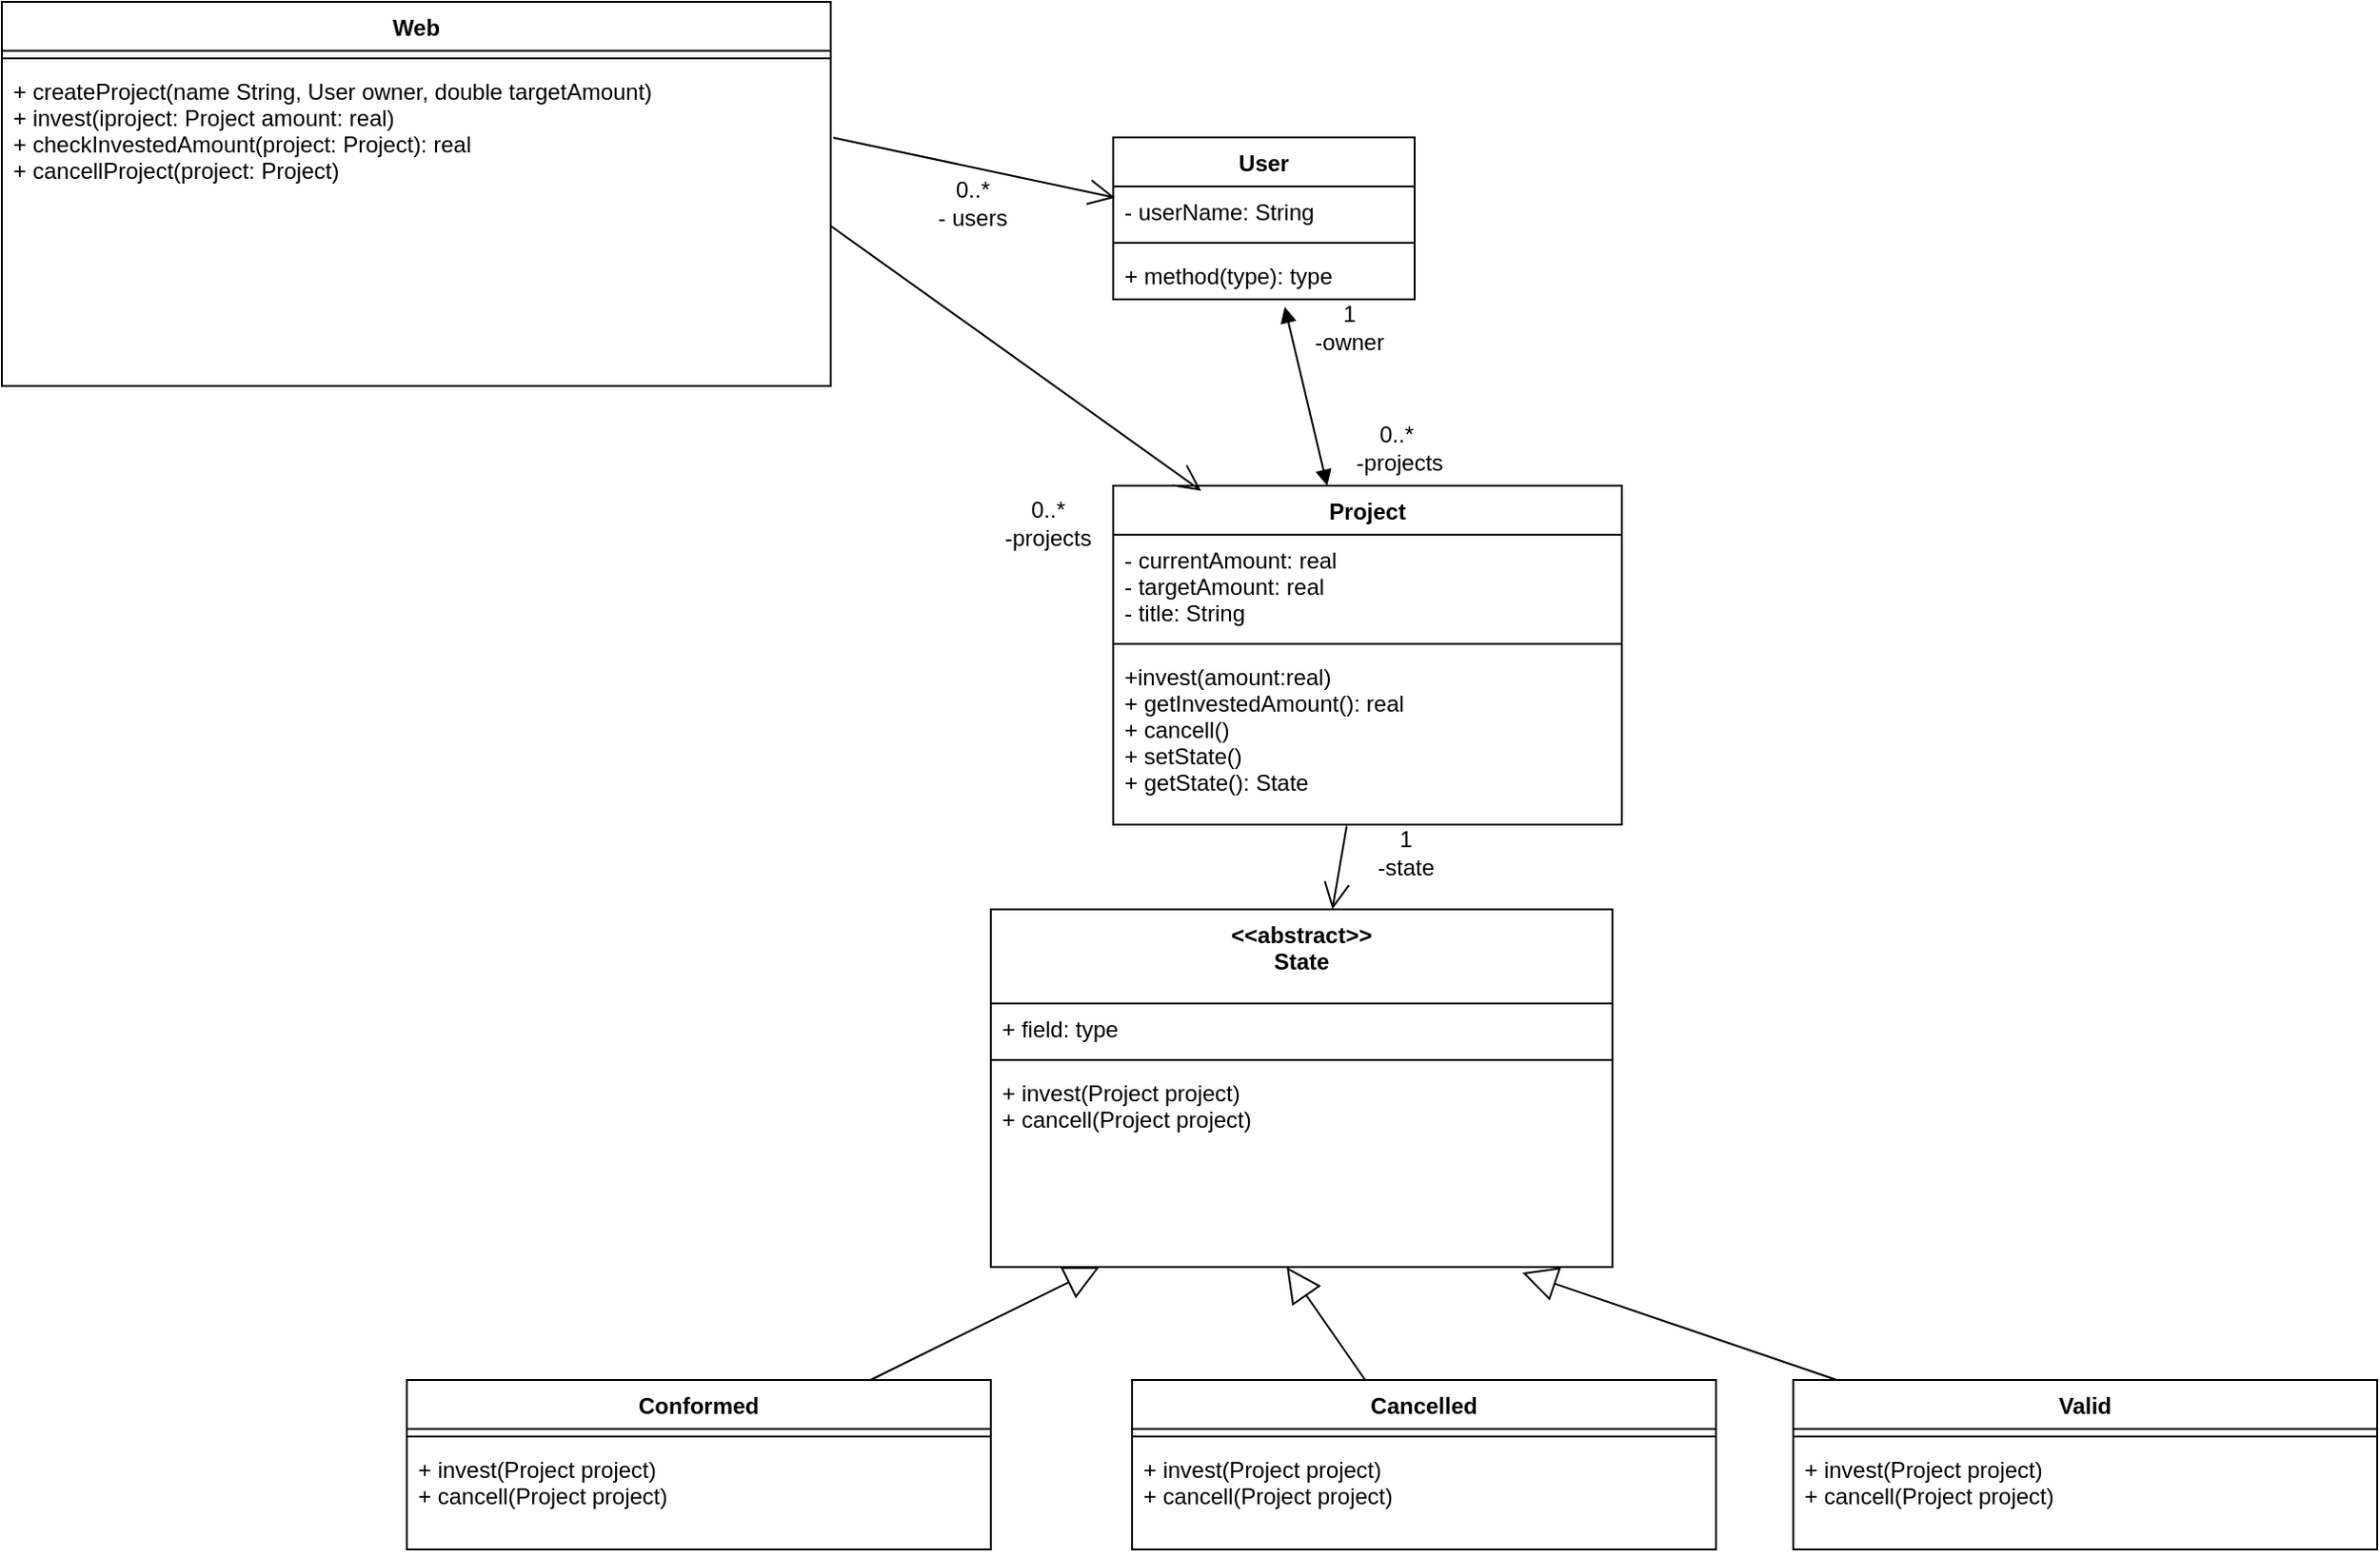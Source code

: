<mxfile version="20.0.1" type="github">
  <diagram id="xjq0ZwBJQFxGuZLAf43j" name="Page-1">
    <mxGraphModel dx="1505" dy="634" grid="1" gridSize="10" guides="1" tooltips="1" connect="1" arrows="1" fold="1" page="1" pageScale="1" pageWidth="827" pageHeight="1169" math="0" shadow="0">
      <root>
        <mxCell id="0" />
        <mxCell id="1" parent="0" />
        <mxCell id="1dhaNh-CmfCVRAPHvCrB-5" value="Web" style="swimlane;fontStyle=1;align=center;verticalAlign=top;childLayout=stackLayout;horizontal=1;startSize=26;horizontalStack=0;resizeParent=1;resizeParentMax=0;resizeLast=0;collapsible=1;marginBottom=0;" vertex="1" parent="1">
          <mxGeometry x="-20" y="88" width="440" height="204" as="geometry" />
        </mxCell>
        <mxCell id="1dhaNh-CmfCVRAPHvCrB-7" value="" style="line;strokeWidth=1;fillColor=none;align=left;verticalAlign=middle;spacingTop=-1;spacingLeft=3;spacingRight=3;rotatable=0;labelPosition=right;points=[];portConstraint=eastwest;" vertex="1" parent="1dhaNh-CmfCVRAPHvCrB-5">
          <mxGeometry y="26" width="440" height="8" as="geometry" />
        </mxCell>
        <mxCell id="1dhaNh-CmfCVRAPHvCrB-8" value="+ createProject(name String, User owner, double targetAmount)&#xa;+ invest(iproject: Project amount: real)&#xa;+ checkInvestedAmount(project: Project): real&#xa;+ cancellProject(project: Project)&#xa;" style="text;strokeColor=none;fillColor=none;align=left;verticalAlign=top;spacingLeft=4;spacingRight=4;overflow=hidden;rotatable=0;points=[[0,0.5],[1,0.5]];portConstraint=eastwest;" vertex="1" parent="1dhaNh-CmfCVRAPHvCrB-5">
          <mxGeometry y="34" width="440" height="170" as="geometry" />
        </mxCell>
        <mxCell id="1dhaNh-CmfCVRAPHvCrB-9" value="User" style="swimlane;fontStyle=1;align=center;verticalAlign=top;childLayout=stackLayout;horizontal=1;startSize=26;horizontalStack=0;resizeParent=1;resizeParentMax=0;resizeLast=0;collapsible=1;marginBottom=0;" vertex="1" parent="1">
          <mxGeometry x="570" y="160" width="160" height="86" as="geometry" />
        </mxCell>
        <mxCell id="1dhaNh-CmfCVRAPHvCrB-10" value="- userName: String" style="text;strokeColor=none;fillColor=none;align=left;verticalAlign=top;spacingLeft=4;spacingRight=4;overflow=hidden;rotatable=0;points=[[0,0.5],[1,0.5]];portConstraint=eastwest;" vertex="1" parent="1dhaNh-CmfCVRAPHvCrB-9">
          <mxGeometry y="26" width="160" height="26" as="geometry" />
        </mxCell>
        <mxCell id="1dhaNh-CmfCVRAPHvCrB-11" value="" style="line;strokeWidth=1;fillColor=none;align=left;verticalAlign=middle;spacingTop=-1;spacingLeft=3;spacingRight=3;rotatable=0;labelPosition=right;points=[];portConstraint=eastwest;" vertex="1" parent="1dhaNh-CmfCVRAPHvCrB-9">
          <mxGeometry y="52" width="160" height="8" as="geometry" />
        </mxCell>
        <mxCell id="1dhaNh-CmfCVRAPHvCrB-12" value="+ method(type): type" style="text;strokeColor=none;fillColor=none;align=left;verticalAlign=top;spacingLeft=4;spacingRight=4;overflow=hidden;rotatable=0;points=[[0,0.5],[1,0.5]];portConstraint=eastwest;" vertex="1" parent="1dhaNh-CmfCVRAPHvCrB-9">
          <mxGeometry y="60" width="160" height="26" as="geometry" />
        </mxCell>
        <mxCell id="1dhaNh-CmfCVRAPHvCrB-13" value="Project" style="swimlane;fontStyle=1;align=center;verticalAlign=top;childLayout=stackLayout;horizontal=1;startSize=26;horizontalStack=0;resizeParent=1;resizeParentMax=0;resizeLast=0;collapsible=1;marginBottom=0;" vertex="1" parent="1">
          <mxGeometry x="570" y="345" width="270" height="180" as="geometry" />
        </mxCell>
        <mxCell id="1dhaNh-CmfCVRAPHvCrB-14" value="- currentAmount: real&#xa;- targetAmount: real&#xa;- title: String" style="text;strokeColor=none;fillColor=none;align=left;verticalAlign=top;spacingLeft=4;spacingRight=4;overflow=hidden;rotatable=0;points=[[0,0.5],[1,0.5]];portConstraint=eastwest;" vertex="1" parent="1dhaNh-CmfCVRAPHvCrB-13">
          <mxGeometry y="26" width="270" height="54" as="geometry" />
        </mxCell>
        <mxCell id="1dhaNh-CmfCVRAPHvCrB-15" value="" style="line;strokeWidth=1;fillColor=none;align=left;verticalAlign=middle;spacingTop=-1;spacingLeft=3;spacingRight=3;rotatable=0;labelPosition=right;points=[];portConstraint=eastwest;" vertex="1" parent="1dhaNh-CmfCVRAPHvCrB-13">
          <mxGeometry y="80" width="270" height="8" as="geometry" />
        </mxCell>
        <mxCell id="1dhaNh-CmfCVRAPHvCrB-16" value="+invest(amount:real)&#xa;+ getInvestedAmount(): real&#xa;+ cancell()&#xa;+ setState()&#xa;+ getState(): State" style="text;strokeColor=none;fillColor=none;align=left;verticalAlign=top;spacingLeft=4;spacingRight=4;overflow=hidden;rotatable=0;points=[[0,0.5],[1,0.5]];portConstraint=eastwest;" vertex="1" parent="1dhaNh-CmfCVRAPHvCrB-13">
          <mxGeometry y="88" width="270" height="92" as="geometry" />
        </mxCell>
        <mxCell id="1dhaNh-CmfCVRAPHvCrB-18" value="0..*&lt;br&gt;&amp;nbsp;-projects" style="text;html=1;align=center;verticalAlign=middle;resizable=0;points=[];autosize=1;strokeColor=none;fillColor=none;" vertex="1" parent="1">
          <mxGeometry x="690" y="310" width="60" height="30" as="geometry" />
        </mxCell>
        <mxCell id="1dhaNh-CmfCVRAPHvCrB-20" value="" style="endArrow=block;startArrow=block;endFill=1;startFill=1;html=1;rounded=0;entryX=0.569;entryY=1.154;entryDx=0;entryDy=0;entryPerimeter=0;" edge="1" parent="1" source="1dhaNh-CmfCVRAPHvCrB-13" target="1dhaNh-CmfCVRAPHvCrB-12">
          <mxGeometry width="160" relative="1" as="geometry">
            <mxPoint x="380" y="280" as="sourcePoint" />
            <mxPoint x="540" y="280" as="targetPoint" />
          </mxGeometry>
        </mxCell>
        <mxCell id="1dhaNh-CmfCVRAPHvCrB-21" value="1&lt;br&gt;-owner" style="text;html=1;align=center;verticalAlign=middle;resizable=0;points=[];autosize=1;strokeColor=none;fillColor=none;" vertex="1" parent="1">
          <mxGeometry x="670" y="246" width="50" height="30" as="geometry" />
        </mxCell>
        <mxCell id="1dhaNh-CmfCVRAPHvCrB-22" value="&lt;&lt;abstract&gt;&gt;&#xa;State" style="swimlane;fontStyle=1;align=center;verticalAlign=top;childLayout=stackLayout;horizontal=1;startSize=50;horizontalStack=0;resizeParent=1;resizeParentMax=0;resizeLast=0;collapsible=1;marginBottom=0;" vertex="1" parent="1">
          <mxGeometry x="505" y="570" width="330" height="190" as="geometry" />
        </mxCell>
        <mxCell id="1dhaNh-CmfCVRAPHvCrB-23" value="+ field: type" style="text;strokeColor=none;fillColor=none;align=left;verticalAlign=top;spacingLeft=4;spacingRight=4;overflow=hidden;rotatable=0;points=[[0,0.5],[1,0.5]];portConstraint=eastwest;" vertex="1" parent="1dhaNh-CmfCVRAPHvCrB-22">
          <mxGeometry y="50" width="330" height="26" as="geometry" />
        </mxCell>
        <mxCell id="1dhaNh-CmfCVRAPHvCrB-24" value="" style="line;strokeWidth=1;fillColor=none;align=left;verticalAlign=middle;spacingTop=-1;spacingLeft=3;spacingRight=3;rotatable=0;labelPosition=right;points=[];portConstraint=eastwest;" vertex="1" parent="1dhaNh-CmfCVRAPHvCrB-22">
          <mxGeometry y="76" width="330" height="8" as="geometry" />
        </mxCell>
        <mxCell id="1dhaNh-CmfCVRAPHvCrB-25" value="+ invest(Project project)&#xa;+ cancell(Project project)" style="text;strokeColor=none;fillColor=none;align=left;verticalAlign=top;spacingLeft=4;spacingRight=4;overflow=hidden;rotatable=0;points=[[0,0.5],[1,0.5]];portConstraint=eastwest;" vertex="1" parent="1dhaNh-CmfCVRAPHvCrB-22">
          <mxGeometry y="84" width="330" height="106" as="geometry" />
        </mxCell>
        <mxCell id="1dhaNh-CmfCVRAPHvCrB-26" value="" style="endArrow=open;endFill=1;endSize=12;html=1;rounded=0;exitX=0.459;exitY=1.008;exitDx=0;exitDy=0;exitPerimeter=0;" edge="1" parent="1" source="1dhaNh-CmfCVRAPHvCrB-16" target="1dhaNh-CmfCVRAPHvCrB-22">
          <mxGeometry width="160" relative="1" as="geometry">
            <mxPoint x="380" y="470" as="sourcePoint" />
            <mxPoint x="540" y="470" as="targetPoint" />
          </mxGeometry>
        </mxCell>
        <mxCell id="1dhaNh-CmfCVRAPHvCrB-27" value="1&lt;br&gt;-state" style="text;html=1;align=center;verticalAlign=middle;resizable=0;points=[];autosize=1;strokeColor=none;fillColor=none;" vertex="1" parent="1">
          <mxGeometry x="700" y="525" width="50" height="30" as="geometry" />
        </mxCell>
        <mxCell id="1dhaNh-CmfCVRAPHvCrB-28" value="Conformed" style="swimlane;fontStyle=1;align=center;verticalAlign=top;childLayout=stackLayout;horizontal=1;startSize=26;horizontalStack=0;resizeParent=1;resizeParentMax=0;resizeLast=0;collapsible=1;marginBottom=0;" vertex="1" parent="1">
          <mxGeometry x="195" y="820" width="310" height="90" as="geometry" />
        </mxCell>
        <mxCell id="1dhaNh-CmfCVRAPHvCrB-30" value="" style="line;strokeWidth=1;fillColor=none;align=left;verticalAlign=middle;spacingTop=-1;spacingLeft=3;spacingRight=3;rotatable=0;labelPosition=right;points=[];portConstraint=eastwest;" vertex="1" parent="1dhaNh-CmfCVRAPHvCrB-28">
          <mxGeometry y="26" width="310" height="8" as="geometry" />
        </mxCell>
        <mxCell id="1dhaNh-CmfCVRAPHvCrB-31" value="+ invest(Project project)&#xa;+ cancell(Project project)" style="text;strokeColor=none;fillColor=none;align=left;verticalAlign=top;spacingLeft=4;spacingRight=4;overflow=hidden;rotatable=0;points=[[0,0.5],[1,0.5]];portConstraint=eastwest;" vertex="1" parent="1dhaNh-CmfCVRAPHvCrB-28">
          <mxGeometry y="34" width="310" height="56" as="geometry" />
        </mxCell>
        <mxCell id="1dhaNh-CmfCVRAPHvCrB-32" value="Cancelled" style="swimlane;fontStyle=1;align=center;verticalAlign=top;childLayout=stackLayout;horizontal=1;startSize=26;horizontalStack=0;resizeParent=1;resizeParentMax=0;resizeLast=0;collapsible=1;marginBottom=0;" vertex="1" parent="1">
          <mxGeometry x="580" y="820" width="310" height="90" as="geometry" />
        </mxCell>
        <mxCell id="1dhaNh-CmfCVRAPHvCrB-34" value="" style="line;strokeWidth=1;fillColor=none;align=left;verticalAlign=middle;spacingTop=-1;spacingLeft=3;spacingRight=3;rotatable=0;labelPosition=right;points=[];portConstraint=eastwest;" vertex="1" parent="1dhaNh-CmfCVRAPHvCrB-32">
          <mxGeometry y="26" width="310" height="8" as="geometry" />
        </mxCell>
        <mxCell id="1dhaNh-CmfCVRAPHvCrB-35" value="+ invest(Project project)&#xa;+ cancell(Project project)" style="text;strokeColor=none;fillColor=none;align=left;verticalAlign=top;spacingLeft=4;spacingRight=4;overflow=hidden;rotatable=0;points=[[0,0.5],[1,0.5]];portConstraint=eastwest;" vertex="1" parent="1dhaNh-CmfCVRAPHvCrB-32">
          <mxGeometry y="34" width="310" height="56" as="geometry" />
        </mxCell>
        <mxCell id="1dhaNh-CmfCVRAPHvCrB-36" value="Valid" style="swimlane;fontStyle=1;align=center;verticalAlign=top;childLayout=stackLayout;horizontal=1;startSize=26;horizontalStack=0;resizeParent=1;resizeParentMax=0;resizeLast=0;collapsible=1;marginBottom=0;" vertex="1" parent="1">
          <mxGeometry x="931" y="820" width="310" height="90" as="geometry" />
        </mxCell>
        <mxCell id="1dhaNh-CmfCVRAPHvCrB-38" value="" style="line;strokeWidth=1;fillColor=none;align=left;verticalAlign=middle;spacingTop=-1;spacingLeft=3;spacingRight=3;rotatable=0;labelPosition=right;points=[];portConstraint=eastwest;" vertex="1" parent="1dhaNh-CmfCVRAPHvCrB-36">
          <mxGeometry y="26" width="310" height="8" as="geometry" />
        </mxCell>
        <mxCell id="1dhaNh-CmfCVRAPHvCrB-39" value="+ invest(Project project)&#xa;+ cancell(Project project)" style="text;strokeColor=none;fillColor=none;align=left;verticalAlign=top;spacingLeft=4;spacingRight=4;overflow=hidden;rotatable=0;points=[[0,0.5],[1,0.5]];portConstraint=eastwest;" vertex="1" parent="1dhaNh-CmfCVRAPHvCrB-36">
          <mxGeometry y="34" width="310" height="56" as="geometry" />
        </mxCell>
        <mxCell id="1dhaNh-CmfCVRAPHvCrB-40" value="" style="endArrow=block;endSize=16;endFill=0;html=1;rounded=0;" edge="1" parent="1" source="1dhaNh-CmfCVRAPHvCrB-28" target="1dhaNh-CmfCVRAPHvCrB-25">
          <mxGeometry width="160" relative="1" as="geometry">
            <mxPoint x="480" y="760" as="sourcePoint" />
            <mxPoint x="640" y="760" as="targetPoint" />
          </mxGeometry>
        </mxCell>
        <mxCell id="1dhaNh-CmfCVRAPHvCrB-41" value="" style="endArrow=block;endSize=16;endFill=0;html=1;rounded=0;entryX=0.476;entryY=1;entryDx=0;entryDy=0;entryPerimeter=0;" edge="1" parent="1" source="1dhaNh-CmfCVRAPHvCrB-32" target="1dhaNh-CmfCVRAPHvCrB-25">
          <mxGeometry width="160" relative="1" as="geometry">
            <mxPoint x="448.205" y="830" as="sourcePoint" />
            <mxPoint x="571.282" y="770" as="targetPoint" />
          </mxGeometry>
        </mxCell>
        <mxCell id="1dhaNh-CmfCVRAPHvCrB-42" value="" style="endArrow=block;endSize=16;endFill=0;html=1;rounded=0;entryX=0.855;entryY=1.028;entryDx=0;entryDy=0;entryPerimeter=0;" edge="1" parent="1" source="1dhaNh-CmfCVRAPHvCrB-36" target="1dhaNh-CmfCVRAPHvCrB-25">
          <mxGeometry width="160" relative="1" as="geometry">
            <mxPoint x="714.558" y="830" as="sourcePoint" />
            <mxPoint x="672.08" y="770" as="targetPoint" />
          </mxGeometry>
        </mxCell>
        <mxCell id="1dhaNh-CmfCVRAPHvCrB-43" value="" style="endArrow=open;endFill=1;endSize=12;html=1;rounded=0;exitX=1;exitY=0.5;exitDx=0;exitDy=0;entryX=0.173;entryY=0.015;entryDx=0;entryDy=0;entryPerimeter=0;" edge="1" parent="1" source="1dhaNh-CmfCVRAPHvCrB-8" target="1dhaNh-CmfCVRAPHvCrB-13">
          <mxGeometry width="160" relative="1" as="geometry">
            <mxPoint x="450" y="380" as="sourcePoint" />
            <mxPoint x="610" y="380" as="targetPoint" />
          </mxGeometry>
        </mxCell>
        <mxCell id="1dhaNh-CmfCVRAPHvCrB-44" value="0..*&lt;br&gt;-projects" style="text;html=1;align=center;verticalAlign=middle;resizable=0;points=[];autosize=1;strokeColor=none;fillColor=none;" vertex="1" parent="1">
          <mxGeometry x="505" y="350" width="60" height="30" as="geometry" />
        </mxCell>
        <mxCell id="1dhaNh-CmfCVRAPHvCrB-47" value="" style="endArrow=open;endFill=1;endSize=12;html=1;rounded=0;exitX=1.003;exitY=0.224;exitDx=0;exitDy=0;entryX=0.006;entryY=0.231;entryDx=0;entryDy=0;entryPerimeter=0;exitPerimeter=0;" edge="1" parent="1" source="1dhaNh-CmfCVRAPHvCrB-8" target="1dhaNh-CmfCVRAPHvCrB-10">
          <mxGeometry width="160" relative="1" as="geometry">
            <mxPoint x="440" y="285" as="sourcePoint" />
            <mxPoint x="628.06" y="372.01" as="targetPoint" />
          </mxGeometry>
        </mxCell>
        <mxCell id="1dhaNh-CmfCVRAPHvCrB-48" value="0..*&lt;br&gt;- users" style="text;html=1;align=center;verticalAlign=middle;resizable=0;points=[];autosize=1;strokeColor=none;fillColor=none;" vertex="1" parent="1">
          <mxGeometry x="470" y="180" width="50" height="30" as="geometry" />
        </mxCell>
      </root>
    </mxGraphModel>
  </diagram>
</mxfile>

